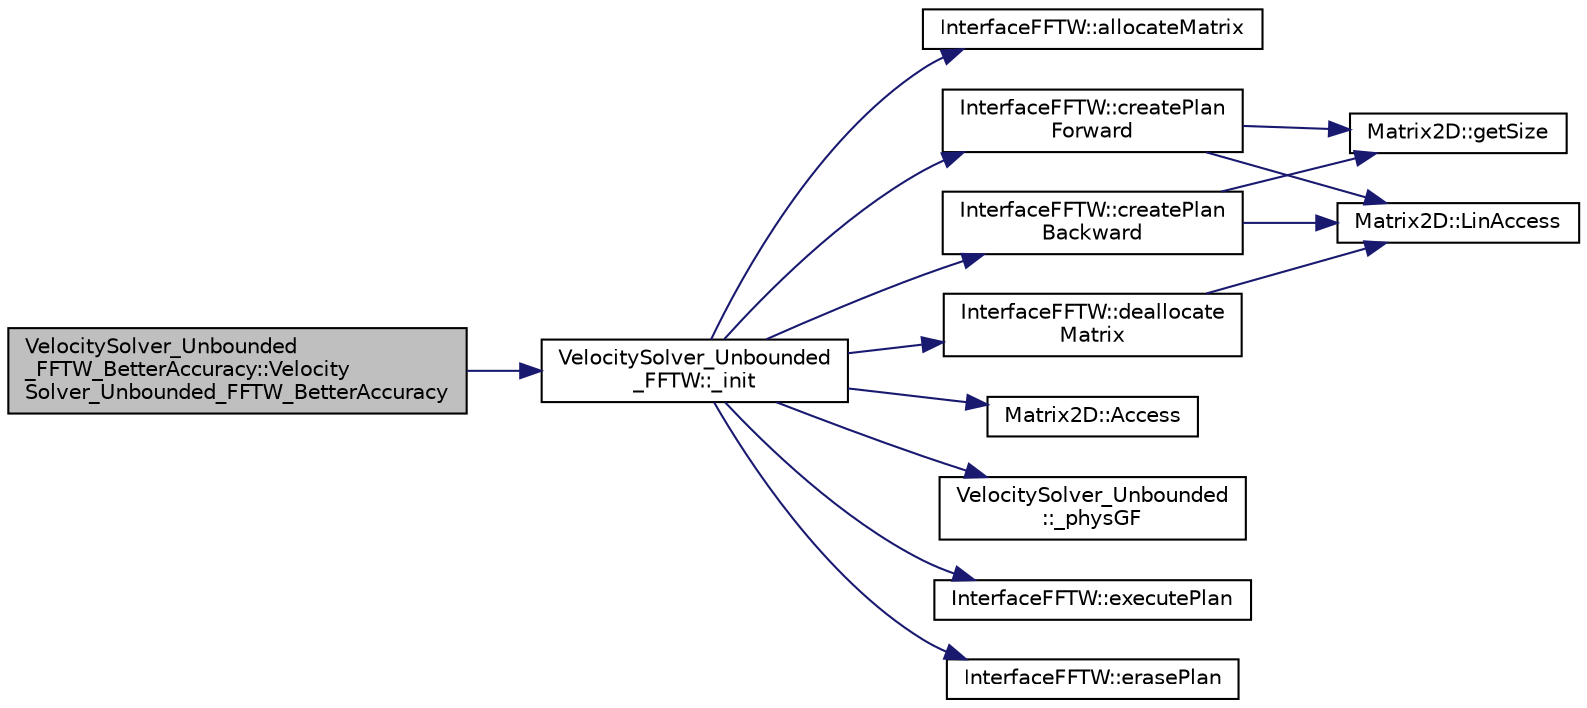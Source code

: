 digraph "VelocitySolver_Unbounded_FFTW_BetterAccuracy::VelocitySolver_Unbounded_FFTW_BetterAccuracy"
{
  edge [fontname="Helvetica",fontsize="10",labelfontname="Helvetica",labelfontsize="10"];
  node [fontname="Helvetica",fontsize="10",shape=record];
  rankdir="LR";
  Node1 [label="VelocitySolver_Unbounded\l_FFTW_BetterAccuracy::Velocity\lSolver_Unbounded_FFTW_BetterAccuracy",height=0.2,width=0.4,color="black", fillcolor="grey75", style="filled", fontcolor="black"];
  Node1 -> Node2 [color="midnightblue",fontsize="10",style="solid"];
  Node2 [label="VelocitySolver_Unbounded\l_FFTW::_init",height=0.2,width=0.4,color="black", fillcolor="white", style="filled",URL="$class_velocity_solver___unbounded___f_f_t_w.html#a438430f0e53d259baa46539c2ba5acbc"];
  Node2 -> Node3 [color="midnightblue",fontsize="10",style="solid"];
  Node3 [label="InterfaceFFTW::allocateMatrix",height=0.2,width=0.4,color="black", fillcolor="white", style="filled",URL="$class_interface_f_f_t_w.html#ad0a54971c30188421efa89e7bb1de5be"];
  Node2 -> Node4 [color="midnightblue",fontsize="10",style="solid"];
  Node4 [label="InterfaceFFTW::createPlan\lForward",height=0.2,width=0.4,color="black", fillcolor="white", style="filled",URL="$class_interface_f_f_t_w.html#ae4f34532c57a98db7339f8726054c497"];
  Node4 -> Node5 [color="midnightblue",fontsize="10",style="solid"];
  Node5 [label="Matrix2D::getSize",height=0.2,width=0.4,color="black", fillcolor="white", style="filled",URL="$class_matrix2_d.html#aec1488d6824828fad81ab3532aad7b52"];
  Node4 -> Node6 [color="midnightblue",fontsize="10",style="solid"];
  Node6 [label="Matrix2D::LinAccess",height=0.2,width=0.4,color="black", fillcolor="white", style="filled",URL="$class_matrix2_d.html#aeb645f6067a4bcce6e29ab37e0c2b67a"];
  Node2 -> Node7 [color="midnightblue",fontsize="10",style="solid"];
  Node7 [label="InterfaceFFTW::createPlan\lBackward",height=0.2,width=0.4,color="black", fillcolor="white", style="filled",URL="$class_interface_f_f_t_w.html#a4986e58342aa4f57a1dc4d3f580d3241"];
  Node7 -> Node5 [color="midnightblue",fontsize="10",style="solid"];
  Node7 -> Node6 [color="midnightblue",fontsize="10",style="solid"];
  Node2 -> Node8 [color="midnightblue",fontsize="10",style="solid"];
  Node8 [label="Matrix2D::Access",height=0.2,width=0.4,color="black", fillcolor="white", style="filled",URL="$class_matrix2_d.html#ae38024b6f299164dc29e4a41a021b17c"];
  Node2 -> Node9 [color="midnightblue",fontsize="10",style="solid"];
  Node9 [label="VelocitySolver_Unbounded\l::_physGF",height=0.2,width=0.4,color="black", fillcolor="white", style="filled",URL="$class_velocity_solver___unbounded.html#a3d4f3335a5457ac8c5a8d80797048223"];
  Node2 -> Node10 [color="midnightblue",fontsize="10",style="solid"];
  Node10 [label="InterfaceFFTW::executePlan",height=0.2,width=0.4,color="black", fillcolor="white", style="filled",URL="$class_interface_f_f_t_w.html#ab8a43c25e4cef9fef7c5e842084a367d"];
  Node2 -> Node11 [color="midnightblue",fontsize="10",style="solid"];
  Node11 [label="InterfaceFFTW::erasePlan",height=0.2,width=0.4,color="black", fillcolor="white", style="filled",URL="$class_interface_f_f_t_w.html#a924f23a03902c771f1ebd06ce9fe65a7"];
  Node2 -> Node12 [color="midnightblue",fontsize="10",style="solid"];
  Node12 [label="InterfaceFFTW::deallocate\lMatrix",height=0.2,width=0.4,color="black", fillcolor="white", style="filled",URL="$class_interface_f_f_t_w.html#a596e338aa62af9353d2fc61b5b39d989"];
  Node12 -> Node6 [color="midnightblue",fontsize="10",style="solid"];
}
